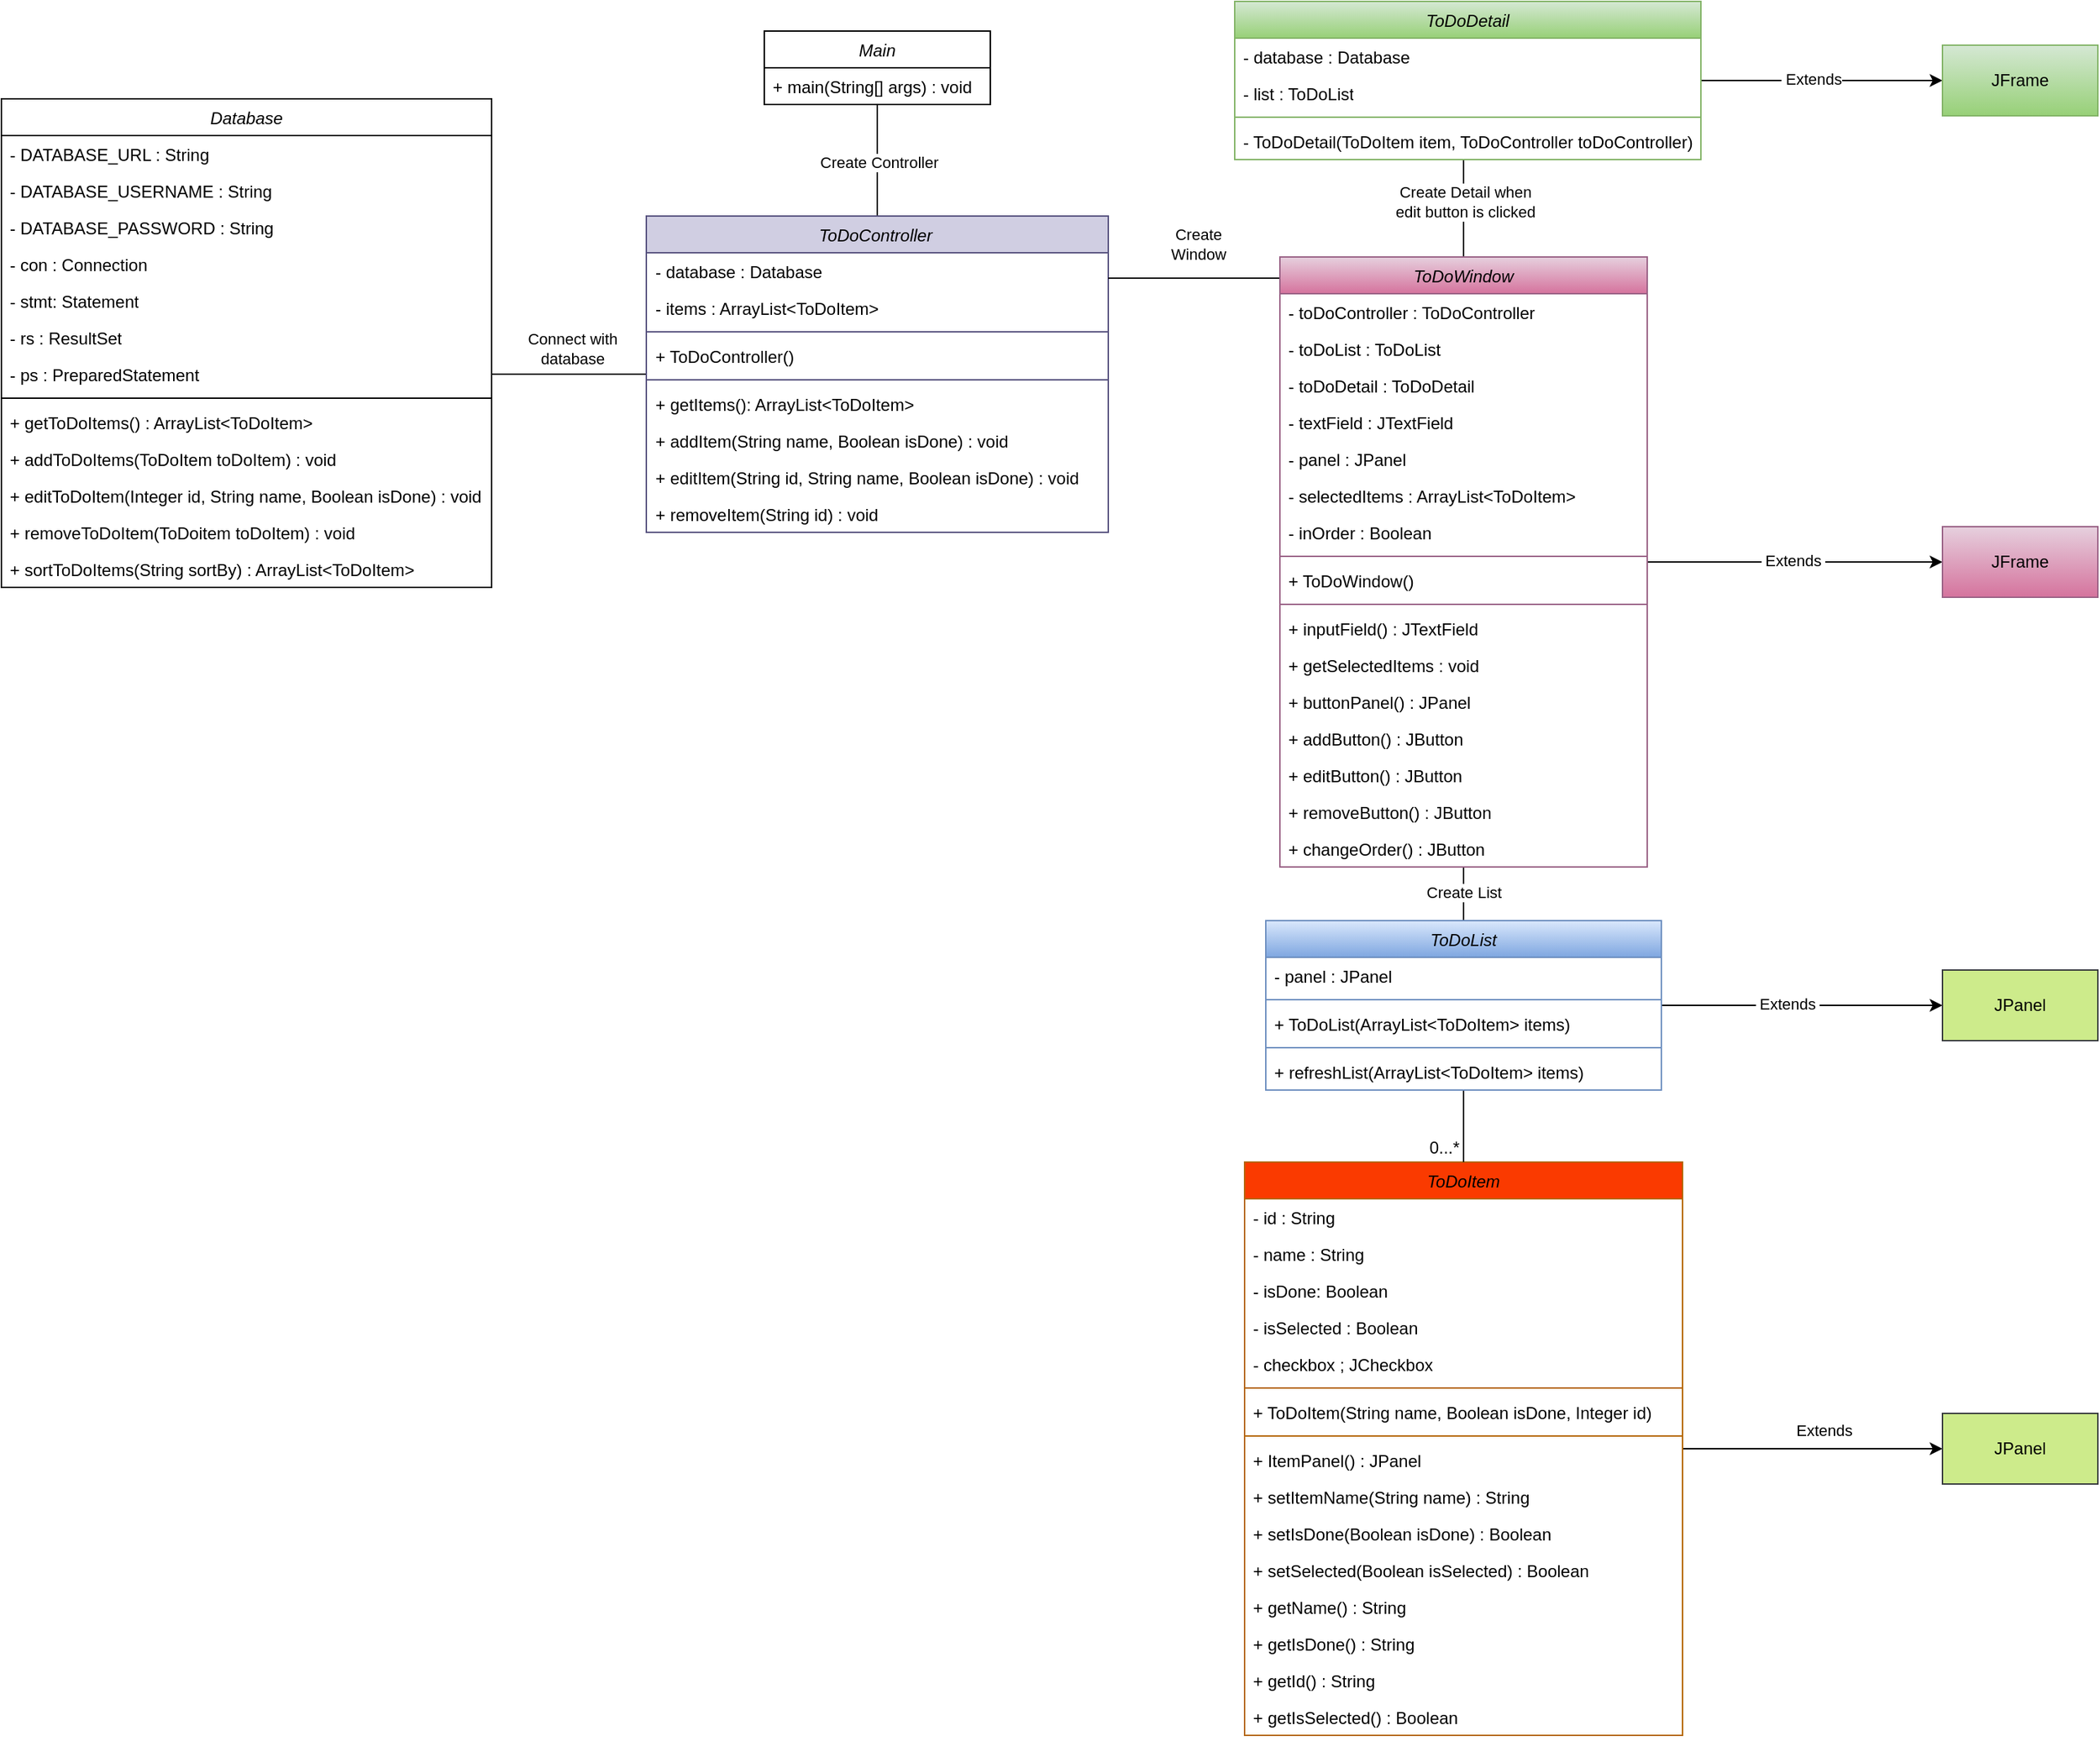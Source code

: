 <mxfile version="22.1.0" type="device">
  <diagram id="C5RBs43oDa-KdzZeNtuy" name="Page-1">
    <mxGraphModel dx="2547" dy="883" grid="0" gridSize="10" guides="1" tooltips="1" connect="1" arrows="1" fold="1" page="1" pageScale="1" pageWidth="827" pageHeight="1169" math="0" shadow="0">
      <root>
        <mxCell id="WIyWlLk6GJQsqaUBKTNV-0" />
        <mxCell id="WIyWlLk6GJQsqaUBKTNV-1" parent="WIyWlLk6GJQsqaUBKTNV-0" />
        <mxCell id="5fqE5YbZ75JVKp_CWdm1-34" style="edgeStyle=orthogonalEdgeStyle;rounded=0;orthogonalLoop=1;jettySize=auto;html=1;entryX=0.5;entryY=0;entryDx=0;entryDy=0;endArrow=none;endFill=0;" parent="WIyWlLk6GJQsqaUBKTNV-1" source="5fqE5YbZ75JVKp_CWdm1-0" target="5fqE5YbZ75JVKp_CWdm1-6" edge="1">
          <mxGeometry relative="1" as="geometry" />
        </mxCell>
        <mxCell id="YKbZHUZuPkttWX-9JCF9-5" value="Create Controller" style="edgeLabel;html=1;align=center;verticalAlign=middle;resizable=0;points=[];" parent="5fqE5YbZ75JVKp_CWdm1-34" vertex="1" connectable="0">
          <mxGeometry x="0.022" y="1" relative="1" as="geometry">
            <mxPoint as="offset" />
          </mxGeometry>
        </mxCell>
        <mxCell id="5fqE5YbZ75JVKp_CWdm1-0" value="&lt;span style=&quot;font-weight: normal;&quot;&gt;&lt;i&gt;Main&lt;/i&gt;&lt;/span&gt;" style="swimlane;fontStyle=1;align=center;verticalAlign=top;childLayout=stackLayout;horizontal=1;startSize=26;horizontalStack=0;resizeParent=1;resizeParentMax=0;resizeLast=0;collapsible=1;marginBottom=0;whiteSpace=wrap;html=1;" parent="WIyWlLk6GJQsqaUBKTNV-1" vertex="1">
          <mxGeometry x="-223" y="26" width="160" height="52" as="geometry" />
        </mxCell>
        <mxCell id="5fqE5YbZ75JVKp_CWdm1-5" value="+ main(String[] args) : void" style="text;strokeColor=none;fillColor=none;align=left;verticalAlign=top;spacingLeft=4;spacingRight=4;overflow=hidden;rotatable=0;points=[[0,0.5],[1,0.5]];portConstraint=eastwest;whiteSpace=wrap;html=1;" parent="5fqE5YbZ75JVKp_CWdm1-0" vertex="1">
          <mxGeometry y="26" width="160" height="26" as="geometry" />
        </mxCell>
        <mxCell id="w45Vwi-eIs067T10ZcWI-48" style="edgeStyle=orthogonalEdgeStyle;rounded=0;orthogonalLoop=1;jettySize=auto;html=1;entryX=1;entryY=0.5;entryDx=0;entryDy=0;endArrow=none;endFill=0;" edge="1" parent="WIyWlLk6GJQsqaUBKTNV-1" source="5fqE5YbZ75JVKp_CWdm1-6" target="w45Vwi-eIs067T10ZcWI-0">
          <mxGeometry relative="1" as="geometry" />
        </mxCell>
        <mxCell id="w45Vwi-eIs067T10ZcWI-49" value="&amp;nbsp;Connect with&amp;nbsp;&lt;br&gt;database" style="edgeLabel;html=1;align=center;verticalAlign=middle;resizable=0;points=[];" vertex="1" connectable="0" parent="w45Vwi-eIs067T10ZcWI-48">
          <mxGeometry x="0.227" y="-1" relative="1" as="geometry">
            <mxPoint x="14" y="-17" as="offset" />
          </mxGeometry>
        </mxCell>
        <mxCell id="5fqE5YbZ75JVKp_CWdm1-6" value="&lt;span style=&quot;font-weight: normal;&quot;&gt;&lt;i&gt;ToDoController&amp;nbsp;&lt;/i&gt;&lt;/span&gt;" style="swimlane;fontStyle=1;align=center;verticalAlign=top;childLayout=stackLayout;horizontal=1;startSize=26;horizontalStack=0;resizeParent=1;resizeParentMax=0;resizeLast=0;collapsible=1;marginBottom=0;whiteSpace=wrap;html=1;swimlaneFillColor=none;fillStyle=auto;fillColor=#d0cee2;strokeColor=#56517e;" parent="WIyWlLk6GJQsqaUBKTNV-1" vertex="1">
          <mxGeometry x="-306.5" y="157" width="327" height="224" as="geometry">
            <mxRectangle x="-80" y="240" width="200" height="30" as="alternateBounds" />
          </mxGeometry>
        </mxCell>
        <mxCell id="VXDTS8KAfgjFbPecjngq-49" value="- database : Database" style="text;strokeColor=none;fillColor=none;align=left;verticalAlign=top;spacingLeft=4;spacingRight=4;overflow=hidden;rotatable=0;points=[[0,0.5],[1,0.5]];portConstraint=eastwest;whiteSpace=wrap;html=1;" parent="5fqE5YbZ75JVKp_CWdm1-6" vertex="1">
          <mxGeometry y="26" width="327" height="26" as="geometry" />
        </mxCell>
        <mxCell id="sn2KJ4SA_1CiMpDm1pX7-0" value="- items : ArrayList&amp;lt;ToDoItem&amp;gt;&amp;nbsp;" style="text;strokeColor=none;fillColor=none;align=left;verticalAlign=top;spacingLeft=4;spacingRight=4;overflow=hidden;rotatable=0;points=[[0,0.5],[1,0.5]];portConstraint=eastwest;whiteSpace=wrap;html=1;" parent="5fqE5YbZ75JVKp_CWdm1-6" vertex="1">
          <mxGeometry y="52" width="327" height="26" as="geometry" />
        </mxCell>
        <mxCell id="VXDTS8KAfgjFbPecjngq-7" value="" style="line;strokeWidth=1;fillColor=none;align=left;verticalAlign=middle;spacingTop=-1;spacingLeft=3;spacingRight=3;rotatable=0;labelPosition=right;points=[];portConstraint=eastwest;strokeColor=inherit;" parent="5fqE5YbZ75JVKp_CWdm1-6" vertex="1">
          <mxGeometry y="78" width="327" height="8" as="geometry" />
        </mxCell>
        <mxCell id="VXDTS8KAfgjFbPecjngq-6" value="+ ToDoController()" style="text;strokeColor=none;fillColor=none;align=left;verticalAlign=top;spacingLeft=4;spacingRight=4;overflow=hidden;rotatable=0;points=[[0,0.5],[1,0.5]];portConstraint=eastwest;whiteSpace=wrap;html=1;" parent="5fqE5YbZ75JVKp_CWdm1-6" vertex="1">
          <mxGeometry y="86" width="327" height="26" as="geometry" />
        </mxCell>
        <mxCell id="YKbZHUZuPkttWX-9JCF9-3" value="" style="line;strokeWidth=1;fillColor=none;align=left;verticalAlign=middle;spacingTop=-1;spacingLeft=3;spacingRight=3;rotatable=0;labelPosition=right;points=[];portConstraint=eastwest;strokeColor=inherit;" parent="5fqE5YbZ75JVKp_CWdm1-6" vertex="1">
          <mxGeometry y="112" width="327" height="8" as="geometry" />
        </mxCell>
        <mxCell id="VXDTS8KAfgjFbPecjngq-11" value="+ getItems(): ArrayList&amp;lt;ToDoItem&amp;gt;" style="text;strokeColor=none;fillColor=none;align=left;verticalAlign=top;spacingLeft=4;spacingRight=4;overflow=hidden;rotatable=0;points=[[0,0.5],[1,0.5]];portConstraint=eastwest;whiteSpace=wrap;html=1;" parent="5fqE5YbZ75JVKp_CWdm1-6" vertex="1">
          <mxGeometry y="120" width="327" height="26" as="geometry" />
        </mxCell>
        <mxCell id="YKbZHUZuPkttWX-9JCF9-2" value="+ addItem(String name, Boolean isDone) : void" style="text;strokeColor=none;fillColor=none;align=left;verticalAlign=top;spacingLeft=4;spacingRight=4;overflow=hidden;rotatable=0;points=[[0,0.5],[1,0.5]];portConstraint=eastwest;whiteSpace=wrap;html=1;" parent="5fqE5YbZ75JVKp_CWdm1-6" vertex="1">
          <mxGeometry y="146" width="327" height="26" as="geometry" />
        </mxCell>
        <mxCell id="VXDTS8KAfgjFbPecjngq-8" value="+ editItem(String id, String name, Boolean isDone) : void" style="text;strokeColor=none;fillColor=none;align=left;verticalAlign=top;spacingLeft=4;spacingRight=4;overflow=hidden;rotatable=0;points=[[0,0.5],[1,0.5]];portConstraint=eastwest;whiteSpace=wrap;html=1;" parent="5fqE5YbZ75JVKp_CWdm1-6" vertex="1">
          <mxGeometry y="172" width="327" height="26" as="geometry" />
        </mxCell>
        <mxCell id="VXDTS8KAfgjFbPecjngq-10" value="+ removeItem(String id) : void" style="text;strokeColor=none;fillColor=none;align=left;verticalAlign=top;spacingLeft=4;spacingRight=4;overflow=hidden;rotatable=0;points=[[0,0.5],[1,0.5]];portConstraint=eastwest;whiteSpace=wrap;html=1;" parent="5fqE5YbZ75JVKp_CWdm1-6" vertex="1">
          <mxGeometry y="198" width="327" height="26" as="geometry" />
        </mxCell>
        <mxCell id="YPuJlvGreqLu9_dEbwyS-29" style="edgeStyle=orthogonalEdgeStyle;rounded=0;orthogonalLoop=1;jettySize=auto;html=1;" parent="WIyWlLk6GJQsqaUBKTNV-1" source="5fqE5YbZ75JVKp_CWdm1-14" target="VXDTS8KAfgjFbPecjngq-23" edge="1">
          <mxGeometry relative="1" as="geometry" />
        </mxCell>
        <mxCell id="YPuJlvGreqLu9_dEbwyS-30" value="&amp;nbsp;Extends&amp;nbsp;" style="edgeLabel;html=1;align=center;verticalAlign=middle;resizable=0;points=[];" parent="YPuJlvGreqLu9_dEbwyS-29" vertex="1" connectable="0">
          <mxGeometry x="0.143" relative="1" as="geometry">
            <mxPoint x="-5" y="-13" as="offset" />
          </mxGeometry>
        </mxCell>
        <mxCell id="5fqE5YbZ75JVKp_CWdm1-14" value="&lt;span style=&quot;font-weight: normal;&quot;&gt;&lt;i&gt;ToDoItem&lt;/i&gt;&lt;/span&gt;" style="swimlane;fontStyle=1;align=center;verticalAlign=top;childLayout=stackLayout;horizontal=1;startSize=26;horizontalStack=0;resizeParent=1;resizeParentMax=0;resizeLast=0;collapsible=1;marginBottom=0;whiteSpace=wrap;html=1;fillColor=#FA3A00;strokeColor=#b46504;" parent="WIyWlLk6GJQsqaUBKTNV-1" vertex="1">
          <mxGeometry x="117" y="827" width="310" height="406" as="geometry" />
        </mxCell>
        <mxCell id="WXL3QWsiNKZZX-hc_rVJ-0" value="- id : String" style="text;strokeColor=none;fillColor=none;align=left;verticalAlign=top;spacingLeft=4;spacingRight=4;overflow=hidden;rotatable=0;points=[[0,0.5],[1,0.5]];portConstraint=eastwest;whiteSpace=wrap;html=1;" parent="5fqE5YbZ75JVKp_CWdm1-14" vertex="1">
          <mxGeometry y="26" width="310" height="26" as="geometry" />
        </mxCell>
        <mxCell id="VXDTS8KAfgjFbPecjngq-38" value="- name : String" style="text;strokeColor=none;fillColor=none;align=left;verticalAlign=top;spacingLeft=4;spacingRight=4;overflow=hidden;rotatable=0;points=[[0,0.5],[1,0.5]];portConstraint=eastwest;whiteSpace=wrap;html=1;" parent="5fqE5YbZ75JVKp_CWdm1-14" vertex="1">
          <mxGeometry y="52" width="310" height="26" as="geometry" />
        </mxCell>
        <mxCell id="5fqE5YbZ75JVKp_CWdm1-18" value="- isDone: Boolean" style="text;strokeColor=none;fillColor=none;align=left;verticalAlign=top;spacingLeft=4;spacingRight=4;overflow=hidden;rotatable=0;points=[[0,0.5],[1,0.5]];portConstraint=eastwest;whiteSpace=wrap;html=1;" parent="5fqE5YbZ75JVKp_CWdm1-14" vertex="1">
          <mxGeometry y="78" width="310" height="26" as="geometry" />
        </mxCell>
        <mxCell id="w45Vwi-eIs067T10ZcWI-41" value="- isSelected : Boolean" style="text;strokeColor=none;fillColor=none;align=left;verticalAlign=top;spacingLeft=4;spacingRight=4;overflow=hidden;rotatable=0;points=[[0,0.5],[1,0.5]];portConstraint=eastwest;whiteSpace=wrap;html=1;" vertex="1" parent="5fqE5YbZ75JVKp_CWdm1-14">
          <mxGeometry y="104" width="310" height="26" as="geometry" />
        </mxCell>
        <mxCell id="w45Vwi-eIs067T10ZcWI-42" value="- checkbox ; JCheckbox" style="text;strokeColor=none;fillColor=none;align=left;verticalAlign=top;spacingLeft=4;spacingRight=4;overflow=hidden;rotatable=0;points=[[0,0.5],[1,0.5]];portConstraint=eastwest;whiteSpace=wrap;html=1;" vertex="1" parent="5fqE5YbZ75JVKp_CWdm1-14">
          <mxGeometry y="130" width="310" height="26" as="geometry" />
        </mxCell>
        <mxCell id="ok7mwBRD0pdlW0gtu_qI-7" value="" style="line;strokeWidth=1;fillColor=none;align=left;verticalAlign=middle;spacingTop=-1;spacingLeft=3;spacingRight=3;rotatable=0;labelPosition=right;points=[];portConstraint=eastwest;strokeColor=inherit;" parent="5fqE5YbZ75JVKp_CWdm1-14" vertex="1">
          <mxGeometry y="156" width="310" height="8" as="geometry" />
        </mxCell>
        <mxCell id="ok7mwBRD0pdlW0gtu_qI-6" value="+ ToDoItem(String name, Boolean isDone, Integer id&lt;span style=&quot;background-color: initial;&quot;&gt;)&lt;/span&gt;" style="text;strokeColor=none;fillColor=none;align=left;verticalAlign=top;spacingLeft=4;spacingRight=4;overflow=hidden;rotatable=0;points=[[0,0.5],[1,0.5]];portConstraint=eastwest;whiteSpace=wrap;html=1;" parent="5fqE5YbZ75JVKp_CWdm1-14" vertex="1">
          <mxGeometry y="164" width="310" height="26" as="geometry" />
        </mxCell>
        <mxCell id="YPuJlvGreqLu9_dEbwyS-28" value="" style="line;strokeWidth=1;fillColor=none;align=left;verticalAlign=middle;spacingTop=-1;spacingLeft=3;spacingRight=3;rotatable=0;labelPosition=right;points=[];portConstraint=eastwest;strokeColor=inherit;" parent="5fqE5YbZ75JVKp_CWdm1-14" vertex="1">
          <mxGeometry y="190" width="310" height="8" as="geometry" />
        </mxCell>
        <mxCell id="w45Vwi-eIs067T10ZcWI-43" value="+ ItemPanel() : JPanel" style="text;strokeColor=none;fillColor=none;align=left;verticalAlign=top;spacingLeft=4;spacingRight=4;overflow=hidden;rotatable=0;points=[[0,0.5],[1,0.5]];portConstraint=eastwest;whiteSpace=wrap;html=1;" vertex="1" parent="5fqE5YbZ75JVKp_CWdm1-14">
          <mxGeometry y="198" width="310" height="26" as="geometry" />
        </mxCell>
        <mxCell id="VXDTS8KAfgjFbPecjngq-48" value="+ setItemName(String name) : String" style="text;strokeColor=none;fillColor=none;align=left;verticalAlign=top;spacingLeft=4;spacingRight=4;overflow=hidden;rotatable=0;points=[[0,0.5],[1,0.5]];portConstraint=eastwest;whiteSpace=wrap;html=1;" parent="5fqE5YbZ75JVKp_CWdm1-14" vertex="1">
          <mxGeometry y="224" width="310" height="26" as="geometry" />
        </mxCell>
        <mxCell id="ok7mwBRD0pdlW0gtu_qI-10" value="+ setIsDone(Boolean isDone) : Boolean" style="text;strokeColor=none;fillColor=none;align=left;verticalAlign=top;spacingLeft=4;spacingRight=4;overflow=hidden;rotatable=0;points=[[0,0.5],[1,0.5]];portConstraint=eastwest;whiteSpace=wrap;html=1;" parent="5fqE5YbZ75JVKp_CWdm1-14" vertex="1">
          <mxGeometry y="250" width="310" height="26" as="geometry" />
        </mxCell>
        <mxCell id="w45Vwi-eIs067T10ZcWI-44" value="+ setSelected(Boolean isSelected) : Boolean" style="text;strokeColor=none;fillColor=none;align=left;verticalAlign=top;spacingLeft=4;spacingRight=4;overflow=hidden;rotatable=0;points=[[0,0.5],[1,0.5]];portConstraint=eastwest;whiteSpace=wrap;html=1;" vertex="1" parent="5fqE5YbZ75JVKp_CWdm1-14">
          <mxGeometry y="276" width="310" height="26" as="geometry" />
        </mxCell>
        <mxCell id="ok7mwBRD0pdlW0gtu_qI-9" value="+ getName() : String" style="text;strokeColor=none;fillColor=none;align=left;verticalAlign=top;spacingLeft=4;spacingRight=4;overflow=hidden;rotatable=0;points=[[0,0.5],[1,0.5]];portConstraint=eastwest;whiteSpace=wrap;html=1;" parent="5fqE5YbZ75JVKp_CWdm1-14" vertex="1">
          <mxGeometry y="302" width="310" height="26" as="geometry" />
        </mxCell>
        <mxCell id="w45Vwi-eIs067T10ZcWI-45" value="+ getIsDone() : String" style="text;strokeColor=none;fillColor=none;align=left;verticalAlign=top;spacingLeft=4;spacingRight=4;overflow=hidden;rotatable=0;points=[[0,0.5],[1,0.5]];portConstraint=eastwest;whiteSpace=wrap;html=1;" vertex="1" parent="5fqE5YbZ75JVKp_CWdm1-14">
          <mxGeometry y="328" width="310" height="26" as="geometry" />
        </mxCell>
        <mxCell id="w45Vwi-eIs067T10ZcWI-46" value="+ getId() : String" style="text;strokeColor=none;fillColor=none;align=left;verticalAlign=top;spacingLeft=4;spacingRight=4;overflow=hidden;rotatable=0;points=[[0,0.5],[1,0.5]];portConstraint=eastwest;whiteSpace=wrap;html=1;" vertex="1" parent="5fqE5YbZ75JVKp_CWdm1-14">
          <mxGeometry y="354" width="310" height="26" as="geometry" />
        </mxCell>
        <mxCell id="ok7mwBRD0pdlW0gtu_qI-8" value="+ getIsSelected() : Boolean" style="text;strokeColor=none;fillColor=none;align=left;verticalAlign=top;spacingLeft=4;spacingRight=4;overflow=hidden;rotatable=0;points=[[0,0.5],[1,0.5]];portConstraint=eastwest;whiteSpace=wrap;html=1;" parent="5fqE5YbZ75JVKp_CWdm1-14" vertex="1">
          <mxGeometry y="380" width="310" height="26" as="geometry" />
        </mxCell>
        <mxCell id="MZkFQkuztekx0cr0IuyE-0" value="&lt;span style=&quot;font-weight: normal;&quot;&gt;&lt;i&gt;Database&lt;/i&gt;&lt;/span&gt;" style="swimlane;fontStyle=1;align=center;verticalAlign=top;childLayout=stackLayout;horizontal=1;startSize=26;horizontalStack=0;resizeParent=1;resizeParentMax=0;resizeLast=0;collapsible=1;marginBottom=0;whiteSpace=wrap;html=1;" parent="WIyWlLk6GJQsqaUBKTNV-1" vertex="1">
          <mxGeometry x="-763" y="74" width="347" height="346" as="geometry">
            <mxRectangle x="-80" y="240" width="200" height="30" as="alternateBounds" />
          </mxGeometry>
        </mxCell>
        <mxCell id="w45Vwi-eIs067T10ZcWI-2" value="- DATABASE_URL : String" style="text;strokeColor=none;fillColor=none;align=left;verticalAlign=top;spacingLeft=4;spacingRight=4;overflow=hidden;rotatable=0;points=[[0,0.5],[1,0.5]];portConstraint=eastwest;whiteSpace=wrap;html=1;" vertex="1" parent="MZkFQkuztekx0cr0IuyE-0">
          <mxGeometry y="26" width="347" height="26" as="geometry" />
        </mxCell>
        <mxCell id="w45Vwi-eIs067T10ZcWI-1" value="- DATABASE_USERNAME : String" style="text;strokeColor=none;fillColor=none;align=left;verticalAlign=top;spacingLeft=4;spacingRight=4;overflow=hidden;rotatable=0;points=[[0,0.5],[1,0.5]];portConstraint=eastwest;whiteSpace=wrap;html=1;" vertex="1" parent="MZkFQkuztekx0cr0IuyE-0">
          <mxGeometry y="52" width="347" height="26" as="geometry" />
        </mxCell>
        <mxCell id="w45Vwi-eIs067T10ZcWI-4" value="- DATABASE_PASSWORD : String" style="text;strokeColor=none;fillColor=none;align=left;verticalAlign=top;spacingLeft=4;spacingRight=4;overflow=hidden;rotatable=0;points=[[0,0.5],[1,0.5]];portConstraint=eastwest;whiteSpace=wrap;html=1;" vertex="1" parent="MZkFQkuztekx0cr0IuyE-0">
          <mxGeometry y="78" width="347" height="26" as="geometry" />
        </mxCell>
        <mxCell id="w45Vwi-eIs067T10ZcWI-5" value="- con : Connection" style="text;strokeColor=none;fillColor=none;align=left;verticalAlign=top;spacingLeft=4;spacingRight=4;overflow=hidden;rotatable=0;points=[[0,0.5],[1,0.5]];portConstraint=eastwest;whiteSpace=wrap;html=1;" vertex="1" parent="MZkFQkuztekx0cr0IuyE-0">
          <mxGeometry y="104" width="347" height="26" as="geometry" />
        </mxCell>
        <mxCell id="w45Vwi-eIs067T10ZcWI-3" value="- stmt: Statement" style="text;strokeColor=none;fillColor=none;align=left;verticalAlign=top;spacingLeft=4;spacingRight=4;overflow=hidden;rotatable=0;points=[[0,0.5],[1,0.5]];portConstraint=eastwest;whiteSpace=wrap;html=1;" vertex="1" parent="MZkFQkuztekx0cr0IuyE-0">
          <mxGeometry y="130" width="347" height="26" as="geometry" />
        </mxCell>
        <mxCell id="w45Vwi-eIs067T10ZcWI-6" value="- rs : ResultSet" style="text;strokeColor=none;fillColor=none;align=left;verticalAlign=top;spacingLeft=4;spacingRight=4;overflow=hidden;rotatable=0;points=[[0,0.5],[1,0.5]];portConstraint=eastwest;whiteSpace=wrap;html=1;" vertex="1" parent="MZkFQkuztekx0cr0IuyE-0">
          <mxGeometry y="156" width="347" height="26" as="geometry" />
        </mxCell>
        <mxCell id="w45Vwi-eIs067T10ZcWI-0" value="- ps : PreparedStatement" style="text;strokeColor=none;fillColor=none;align=left;verticalAlign=top;spacingLeft=4;spacingRight=4;overflow=hidden;rotatable=0;points=[[0,0.5],[1,0.5]];portConstraint=eastwest;whiteSpace=wrap;html=1;" vertex="1" parent="MZkFQkuztekx0cr0IuyE-0">
          <mxGeometry y="182" width="347" height="26" as="geometry" />
        </mxCell>
        <mxCell id="w45Vwi-eIs067T10ZcWI-8" value="" style="line;strokeWidth=1;fillColor=none;align=left;verticalAlign=middle;spacingTop=-1;spacingLeft=3;spacingRight=3;rotatable=0;labelPosition=right;points=[];portConstraint=eastwest;strokeColor=inherit;" vertex="1" parent="MZkFQkuztekx0cr0IuyE-0">
          <mxGeometry y="208" width="347" height="8" as="geometry" />
        </mxCell>
        <mxCell id="w45Vwi-eIs067T10ZcWI-9" value="+&amp;nbsp;getToDoItems() : ArrayList&amp;lt;ToDoItem&amp;gt;" style="text;strokeColor=none;fillColor=none;align=left;verticalAlign=top;spacingLeft=4;spacingRight=4;overflow=hidden;rotatable=0;points=[[0,0.5],[1,0.5]];portConstraint=eastwest;whiteSpace=wrap;html=1;" vertex="1" parent="MZkFQkuztekx0cr0IuyE-0">
          <mxGeometry y="216" width="347" height="26" as="geometry" />
        </mxCell>
        <mxCell id="w45Vwi-eIs067T10ZcWI-11" value="+&amp;nbsp;addToDoItems(ToDoItem toDoItem) : void" style="text;strokeColor=none;fillColor=none;align=left;verticalAlign=top;spacingLeft=4;spacingRight=4;overflow=hidden;rotatable=0;points=[[0,0.5],[1,0.5]];portConstraint=eastwest;whiteSpace=wrap;html=1;" vertex="1" parent="MZkFQkuztekx0cr0IuyE-0">
          <mxGeometry y="242" width="347" height="26" as="geometry" />
        </mxCell>
        <mxCell id="w45Vwi-eIs067T10ZcWI-10" value="+&amp;nbsp;editToDoItem(Integer id, String name, Boolean isDone) : void" style="text;strokeColor=none;fillColor=none;align=left;verticalAlign=top;spacingLeft=4;spacingRight=4;overflow=hidden;rotatable=0;points=[[0,0.5],[1,0.5]];portConstraint=eastwest;whiteSpace=wrap;html=1;" vertex="1" parent="MZkFQkuztekx0cr0IuyE-0">
          <mxGeometry y="268" width="347" height="26" as="geometry" />
        </mxCell>
        <mxCell id="w45Vwi-eIs067T10ZcWI-7" value="+&amp;nbsp;removeToDoItem(ToDoitem toDoItem) : void" style="text;strokeColor=none;fillColor=none;align=left;verticalAlign=top;spacingLeft=4;spacingRight=4;overflow=hidden;rotatable=0;points=[[0,0.5],[1,0.5]];portConstraint=eastwest;whiteSpace=wrap;html=1;" vertex="1" parent="MZkFQkuztekx0cr0IuyE-0">
          <mxGeometry y="294" width="347" height="26" as="geometry" />
        </mxCell>
        <mxCell id="w45Vwi-eIs067T10ZcWI-12" value="+&amp;nbsp;sortToDoItems(String sortBy) : ArrayList&amp;lt;ToDoItem&amp;gt;" style="text;strokeColor=none;fillColor=none;align=left;verticalAlign=top;spacingLeft=4;spacingRight=4;overflow=hidden;rotatable=0;points=[[0,0.5],[1,0.5]];portConstraint=eastwest;whiteSpace=wrap;html=1;" vertex="1" parent="MZkFQkuztekx0cr0IuyE-0">
          <mxGeometry y="320" width="347" height="26" as="geometry" />
        </mxCell>
        <mxCell id="VXDTS8KAfgjFbPecjngq-43" style="edgeStyle=orthogonalEdgeStyle;rounded=0;orthogonalLoop=1;jettySize=auto;html=1;endArrow=none;endFill=0;" parent="WIyWlLk6GJQsqaUBKTNV-1" edge="1">
          <mxGeometry relative="1" as="geometry">
            <mxPoint x="150.5" y="201" as="sourcePoint" />
            <mxPoint x="26.5" y="201" as="targetPoint" />
            <Array as="points">
              <mxPoint x="20.5" y="201" />
            </Array>
          </mxGeometry>
        </mxCell>
        <mxCell id="VXDTS8KAfgjFbPecjngq-53" value="Create&lt;br&gt;Window" style="edgeLabel;html=1;align=center;verticalAlign=middle;resizable=0;points=[];" parent="VXDTS8KAfgjFbPecjngq-43" vertex="1" connectable="0">
          <mxGeometry x="0.377" y="-1" relative="1" as="geometry">
            <mxPoint x="27" y="-23" as="offset" />
          </mxGeometry>
        </mxCell>
        <mxCell id="YPuJlvGreqLu9_dEbwyS-53" style="edgeStyle=orthogonalEdgeStyle;rounded=0;orthogonalLoop=1;jettySize=auto;html=1;" parent="WIyWlLk6GJQsqaUBKTNV-1" source="VXDTS8KAfgjFbPecjngq-0" target="VXDTS8KAfgjFbPecjngq-14" edge="1">
          <mxGeometry relative="1" as="geometry" />
        </mxCell>
        <mxCell id="w45Vwi-eIs067T10ZcWI-51" value="&amp;nbsp;Extends&amp;nbsp;" style="edgeLabel;html=1;align=center;verticalAlign=middle;resizable=0;points=[];" vertex="1" connectable="0" parent="YPuJlvGreqLu9_dEbwyS-53">
          <mxGeometry x="-0.018" y="1" relative="1" as="geometry">
            <mxPoint as="offset" />
          </mxGeometry>
        </mxCell>
        <mxCell id="w45Vwi-eIs067T10ZcWI-29" style="edgeStyle=orthogonalEdgeStyle;rounded=0;orthogonalLoop=1;jettySize=auto;html=1;endArrow=none;endFill=0;" edge="1" parent="WIyWlLk6GJQsqaUBKTNV-1" source="VXDTS8KAfgjFbPecjngq-0" target="YPuJlvGreqLu9_dEbwyS-31">
          <mxGeometry relative="1" as="geometry" />
        </mxCell>
        <mxCell id="w45Vwi-eIs067T10ZcWI-54" value="&amp;nbsp;Create List&amp;nbsp;" style="edgeLabel;html=1;align=center;verticalAlign=middle;resizable=0;points=[];" vertex="1" connectable="0" parent="w45Vwi-eIs067T10ZcWI-29">
          <mxGeometry x="-0.148" y="2" relative="1" as="geometry">
            <mxPoint x="-2" as="offset" />
          </mxGeometry>
        </mxCell>
        <mxCell id="w45Vwi-eIs067T10ZcWI-38" style="edgeStyle=orthogonalEdgeStyle;rounded=0;orthogonalLoop=1;jettySize=auto;html=1;endArrow=none;endFill=0;" edge="1" parent="WIyWlLk6GJQsqaUBKTNV-1" source="VXDTS8KAfgjFbPecjngq-0" target="w45Vwi-eIs067T10ZcWI-37">
          <mxGeometry relative="1" as="geometry">
            <Array as="points">
              <mxPoint x="272" y="141" />
              <mxPoint x="272" y="141" />
            </Array>
          </mxGeometry>
        </mxCell>
        <mxCell id="w45Vwi-eIs067T10ZcWI-50" value="&amp;nbsp;Create Detail when&amp;nbsp;&lt;br&gt;&amp;nbsp;edit button is clicked&amp;nbsp;" style="edgeLabel;html=1;align=center;verticalAlign=middle;resizable=0;points=[];" vertex="1" connectable="0" parent="w45Vwi-eIs067T10ZcWI-38">
          <mxGeometry x="0.136" y="-1" relative="1" as="geometry">
            <mxPoint as="offset" />
          </mxGeometry>
        </mxCell>
        <mxCell id="VXDTS8KAfgjFbPecjngq-0" value="&lt;span style=&quot;font-weight: normal;&quot;&gt;&lt;i&gt;ToDoWindow&lt;/i&gt;&lt;/span&gt;" style="swimlane;fontStyle=1;align=center;verticalAlign=top;childLayout=stackLayout;horizontal=1;startSize=26;horizontalStack=0;resizeParent=1;resizeParentMax=0;resizeLast=0;collapsible=1;marginBottom=0;whiteSpace=wrap;html=1;fillColor=#e6d0de;gradientColor=#d5739d;strokeColor=#996185;" parent="WIyWlLk6GJQsqaUBKTNV-1" vertex="1">
          <mxGeometry x="142" y="186" width="260" height="432" as="geometry">
            <mxRectangle x="-80" y="240" width="200" height="30" as="alternateBounds" />
          </mxGeometry>
        </mxCell>
        <mxCell id="VXDTS8KAfgjFbPecjngq-42" value="- toDoController : ToDoController" style="text;strokeColor=none;fillColor=none;align=left;verticalAlign=top;spacingLeft=4;spacingRight=4;overflow=hidden;rotatable=0;points=[[0,0.5],[1,0.5]];portConstraint=eastwest;whiteSpace=wrap;html=1;" parent="VXDTS8KAfgjFbPecjngq-0" vertex="1">
          <mxGeometry y="26" width="260" height="26" as="geometry" />
        </mxCell>
        <mxCell id="w45Vwi-eIs067T10ZcWI-14" value="- toDoList : ToDoList" style="text;strokeColor=none;fillColor=none;align=left;verticalAlign=top;spacingLeft=4;spacingRight=4;overflow=hidden;rotatable=0;points=[[0,0.5],[1,0.5]];portConstraint=eastwest;whiteSpace=wrap;html=1;" vertex="1" parent="VXDTS8KAfgjFbPecjngq-0">
          <mxGeometry y="52" width="260" height="26" as="geometry" />
        </mxCell>
        <mxCell id="w45Vwi-eIs067T10ZcWI-31" value="- toDoDetail : ToDoDetail" style="text;strokeColor=none;fillColor=none;align=left;verticalAlign=top;spacingLeft=4;spacingRight=4;overflow=hidden;rotatable=0;points=[[0,0.5],[1,0.5]];portConstraint=eastwest;whiteSpace=wrap;html=1;" vertex="1" parent="VXDTS8KAfgjFbPecjngq-0">
          <mxGeometry y="78" width="260" height="26" as="geometry" />
        </mxCell>
        <mxCell id="w45Vwi-eIs067T10ZcWI-16" value="- textField : JTextField" style="text;strokeColor=none;fillColor=none;align=left;verticalAlign=top;spacingLeft=4;spacingRight=4;overflow=hidden;rotatable=0;points=[[0,0.5],[1,0.5]];portConstraint=eastwest;whiteSpace=wrap;html=1;" vertex="1" parent="VXDTS8KAfgjFbPecjngq-0">
          <mxGeometry y="104" width="260" height="26" as="geometry" />
        </mxCell>
        <mxCell id="w45Vwi-eIs067T10ZcWI-17" value="- panel : JPanel" style="text;strokeColor=none;fillColor=none;align=left;verticalAlign=top;spacingLeft=4;spacingRight=4;overflow=hidden;rotatable=0;points=[[0,0.5],[1,0.5]];portConstraint=eastwest;whiteSpace=wrap;html=1;" vertex="1" parent="VXDTS8KAfgjFbPecjngq-0">
          <mxGeometry y="130" width="260" height="26" as="geometry" />
        </mxCell>
        <mxCell id="w45Vwi-eIs067T10ZcWI-15" value="- selectedItems : ArrayList&amp;lt;ToDoItem&amp;gt;" style="text;strokeColor=none;fillColor=none;align=left;verticalAlign=top;spacingLeft=4;spacingRight=4;overflow=hidden;rotatable=0;points=[[0,0.5],[1,0.5]];portConstraint=eastwest;whiteSpace=wrap;html=1;" vertex="1" parent="VXDTS8KAfgjFbPecjngq-0">
          <mxGeometry y="156" width="260" height="26" as="geometry" />
        </mxCell>
        <mxCell id="w45Vwi-eIs067T10ZcWI-13" value="- inOrder : Boolean" style="text;strokeColor=none;fillColor=none;align=left;verticalAlign=top;spacingLeft=4;spacingRight=4;overflow=hidden;rotatable=0;points=[[0,0.5],[1,0.5]];portConstraint=eastwest;whiteSpace=wrap;html=1;" vertex="1" parent="VXDTS8KAfgjFbPecjngq-0">
          <mxGeometry y="182" width="260" height="26" as="geometry" />
        </mxCell>
        <mxCell id="w45Vwi-eIs067T10ZcWI-19" value="" style="line;strokeWidth=1;fillColor=none;align=left;verticalAlign=middle;spacingTop=-1;spacingLeft=3;spacingRight=3;rotatable=0;labelPosition=right;points=[];portConstraint=eastwest;strokeColor=inherit;" vertex="1" parent="VXDTS8KAfgjFbPecjngq-0">
          <mxGeometry y="208" width="260" height="8" as="geometry" />
        </mxCell>
        <mxCell id="w45Vwi-eIs067T10ZcWI-20" value="+ ToDoWindow()" style="text;strokeColor=none;fillColor=none;align=left;verticalAlign=top;spacingLeft=4;spacingRight=4;overflow=hidden;rotatable=0;points=[[0,0.5],[1,0.5]];portConstraint=eastwest;whiteSpace=wrap;html=1;" vertex="1" parent="VXDTS8KAfgjFbPecjngq-0">
          <mxGeometry y="216" width="260" height="26" as="geometry" />
        </mxCell>
        <mxCell id="w45Vwi-eIs067T10ZcWI-21" value="" style="line;strokeWidth=1;fillColor=none;align=left;verticalAlign=middle;spacingTop=-1;spacingLeft=3;spacingRight=3;rotatable=0;labelPosition=right;points=[];portConstraint=eastwest;strokeColor=inherit;" vertex="1" parent="VXDTS8KAfgjFbPecjngq-0">
          <mxGeometry y="242" width="260" height="8" as="geometry" />
        </mxCell>
        <mxCell id="w45Vwi-eIs067T10ZcWI-18" value="+ inputField() : JTextField" style="text;strokeColor=none;fillColor=none;align=left;verticalAlign=top;spacingLeft=4;spacingRight=4;overflow=hidden;rotatable=0;points=[[0,0.5],[1,0.5]];portConstraint=eastwest;whiteSpace=wrap;html=1;" vertex="1" parent="VXDTS8KAfgjFbPecjngq-0">
          <mxGeometry y="250" width="260" height="26" as="geometry" />
        </mxCell>
        <mxCell id="w45Vwi-eIs067T10ZcWI-23" value="+ getSelectedItems : void" style="text;strokeColor=none;fillColor=none;align=left;verticalAlign=top;spacingLeft=4;spacingRight=4;overflow=hidden;rotatable=0;points=[[0,0.5],[1,0.5]];portConstraint=eastwest;whiteSpace=wrap;html=1;" vertex="1" parent="VXDTS8KAfgjFbPecjngq-0">
          <mxGeometry y="276" width="260" height="26" as="geometry" />
        </mxCell>
        <mxCell id="w45Vwi-eIs067T10ZcWI-24" value="+ buttonPanel() : JPanel" style="text;strokeColor=none;fillColor=none;align=left;verticalAlign=top;spacingLeft=4;spacingRight=4;overflow=hidden;rotatable=0;points=[[0,0.5],[1,0.5]];portConstraint=eastwest;whiteSpace=wrap;html=1;" vertex="1" parent="VXDTS8KAfgjFbPecjngq-0">
          <mxGeometry y="302" width="260" height="26" as="geometry" />
        </mxCell>
        <mxCell id="w45Vwi-eIs067T10ZcWI-26" value="+ addButton() : JButton" style="text;strokeColor=none;fillColor=none;align=left;verticalAlign=top;spacingLeft=4;spacingRight=4;overflow=hidden;rotatable=0;points=[[0,0.5],[1,0.5]];portConstraint=eastwest;whiteSpace=wrap;html=1;" vertex="1" parent="VXDTS8KAfgjFbPecjngq-0">
          <mxGeometry y="328" width="260" height="26" as="geometry" />
        </mxCell>
        <mxCell id="w45Vwi-eIs067T10ZcWI-27" value="+ editButton() : JButton" style="text;strokeColor=none;fillColor=none;align=left;verticalAlign=top;spacingLeft=4;spacingRight=4;overflow=hidden;rotatable=0;points=[[0,0.5],[1,0.5]];portConstraint=eastwest;whiteSpace=wrap;html=1;" vertex="1" parent="VXDTS8KAfgjFbPecjngq-0">
          <mxGeometry y="354" width="260" height="26" as="geometry" />
        </mxCell>
        <mxCell id="w45Vwi-eIs067T10ZcWI-25" value="+ removeButton() : JButton" style="text;strokeColor=none;fillColor=none;align=left;verticalAlign=top;spacingLeft=4;spacingRight=4;overflow=hidden;rotatable=0;points=[[0,0.5],[1,0.5]];portConstraint=eastwest;whiteSpace=wrap;html=1;" vertex="1" parent="VXDTS8KAfgjFbPecjngq-0">
          <mxGeometry y="380" width="260" height="26" as="geometry" />
        </mxCell>
        <mxCell id="w45Vwi-eIs067T10ZcWI-22" value="+ changeOrder() : JButton" style="text;strokeColor=none;fillColor=none;align=left;verticalAlign=top;spacingLeft=4;spacingRight=4;overflow=hidden;rotatable=0;points=[[0,0.5],[1,0.5]];portConstraint=eastwest;whiteSpace=wrap;html=1;" vertex="1" parent="VXDTS8KAfgjFbPecjngq-0">
          <mxGeometry y="406" width="260" height="26" as="geometry" />
        </mxCell>
        <mxCell id="VXDTS8KAfgjFbPecjngq-14" value="JFrame" style="html=1;whiteSpace=wrap;fillColor=#e6d0de;gradientColor=#d5739d;strokeColor=#996185;" parent="WIyWlLk6GJQsqaUBKTNV-1" vertex="1">
          <mxGeometry x="611" y="377" width="110" height="50" as="geometry" />
        </mxCell>
        <mxCell id="VXDTS8KAfgjFbPecjngq-23" value="JPanel" style="html=1;whiteSpace=wrap;fillColor=#cdeb8b;strokeColor=#36393d;" parent="WIyWlLk6GJQsqaUBKTNV-1" vertex="1">
          <mxGeometry x="611" y="1005" width="110" height="50" as="geometry" />
        </mxCell>
        <mxCell id="YPuJlvGreqLu9_dEbwyS-43" style="edgeStyle=orthogonalEdgeStyle;rounded=0;orthogonalLoop=1;jettySize=auto;html=1;entryX=0;entryY=0.5;entryDx=0;entryDy=0;" parent="WIyWlLk6GJQsqaUBKTNV-1" source="YPuJlvGreqLu9_dEbwyS-31" target="YPuJlvGreqLu9_dEbwyS-42" edge="1">
          <mxGeometry relative="1" as="geometry">
            <mxPoint x="536" y="841.18" as="targetPoint" />
          </mxGeometry>
        </mxCell>
        <mxCell id="w45Vwi-eIs067T10ZcWI-53" value="&amp;nbsp;Extends&amp;nbsp;" style="edgeLabel;html=1;align=center;verticalAlign=middle;resizable=0;points=[];" vertex="1" connectable="0" parent="YPuJlvGreqLu9_dEbwyS-43">
          <mxGeometry x="-0.11" y="1" relative="1" as="geometry">
            <mxPoint as="offset" />
          </mxGeometry>
        </mxCell>
        <mxCell id="YPuJlvGreqLu9_dEbwyS-51" style="edgeStyle=orthogonalEdgeStyle;rounded=0;orthogonalLoop=1;jettySize=auto;html=1;entryX=0.5;entryY=0;entryDx=0;entryDy=0;endArrow=none;endFill=0;" parent="WIyWlLk6GJQsqaUBKTNV-1" source="YPuJlvGreqLu9_dEbwyS-31" target="5fqE5YbZ75JVKp_CWdm1-14" edge="1">
          <mxGeometry relative="1" as="geometry" />
        </mxCell>
        <mxCell id="YPuJlvGreqLu9_dEbwyS-31" value="&lt;span style=&quot;font-weight: normal;&quot;&gt;&lt;i&gt;ToDoList&lt;/i&gt;&lt;/span&gt;" style="swimlane;fontStyle=1;align=center;verticalAlign=top;childLayout=stackLayout;horizontal=1;startSize=26;horizontalStack=0;resizeParent=1;resizeParentMax=0;resizeLast=0;collapsible=1;marginBottom=0;whiteSpace=wrap;html=1;fillColor=#dae8fc;strokeColor=#6c8ebf;gradientColor=#7ea6e0;" parent="WIyWlLk6GJQsqaUBKTNV-1" vertex="1">
          <mxGeometry x="132" y="656.0" width="280" height="120" as="geometry" />
        </mxCell>
        <mxCell id="YPuJlvGreqLu9_dEbwyS-34" value="- panel : JPanel" style="text;strokeColor=none;fillColor=none;align=left;verticalAlign=top;spacingLeft=4;spacingRight=4;overflow=hidden;rotatable=0;points=[[0,0.5],[1,0.5]];portConstraint=eastwest;whiteSpace=wrap;html=1;" parent="YPuJlvGreqLu9_dEbwyS-31" vertex="1">
          <mxGeometry y="26" width="280" height="26" as="geometry" />
        </mxCell>
        <mxCell id="YPuJlvGreqLu9_dEbwyS-35" value="" style="line;strokeWidth=1;fillColor=none;align=left;verticalAlign=middle;spacingTop=-1;spacingLeft=3;spacingRight=3;rotatable=0;labelPosition=right;points=[];portConstraint=eastwest;strokeColor=inherit;" parent="YPuJlvGreqLu9_dEbwyS-31" vertex="1">
          <mxGeometry y="52" width="280" height="8" as="geometry" />
        </mxCell>
        <mxCell id="YPuJlvGreqLu9_dEbwyS-36" value="+ ToDoList(ArrayList&amp;lt;ToDoItem&amp;gt; items)" style="text;strokeColor=none;fillColor=none;align=left;verticalAlign=top;spacingLeft=4;spacingRight=4;overflow=hidden;rotatable=0;points=[[0,0.5],[1,0.5]];portConstraint=eastwest;whiteSpace=wrap;html=1;" parent="YPuJlvGreqLu9_dEbwyS-31" vertex="1">
          <mxGeometry y="60" width="280" height="26" as="geometry" />
        </mxCell>
        <mxCell id="YPuJlvGreqLu9_dEbwyS-37" value="" style="line;strokeWidth=1;fillColor=none;align=left;verticalAlign=middle;spacingTop=-1;spacingLeft=3;spacingRight=3;rotatable=0;labelPosition=right;points=[];portConstraint=eastwest;strokeColor=inherit;" parent="YPuJlvGreqLu9_dEbwyS-31" vertex="1">
          <mxGeometry y="86" width="280" height="8" as="geometry" />
        </mxCell>
        <mxCell id="YPuJlvGreqLu9_dEbwyS-50" value="+ refreshList(ArrayList&amp;lt;ToDoItem&amp;gt; items)" style="text;strokeColor=none;fillColor=none;align=left;verticalAlign=top;spacingLeft=4;spacingRight=4;overflow=hidden;rotatable=0;points=[[0,0.5],[1,0.5]];portConstraint=eastwest;whiteSpace=wrap;html=1;" parent="YPuJlvGreqLu9_dEbwyS-31" vertex="1">
          <mxGeometry y="94" width="280" height="26" as="geometry" />
        </mxCell>
        <mxCell id="YPuJlvGreqLu9_dEbwyS-42" value="JPanel" style="html=1;whiteSpace=wrap;fillColor=#cdeb8b;strokeColor=#36393d;" parent="WIyWlLk6GJQsqaUBKTNV-1" vertex="1">
          <mxGeometry x="611" y="691.0" width="110" height="50" as="geometry" />
        </mxCell>
        <mxCell id="YPuJlvGreqLu9_dEbwyS-52" value="0...*" style="text;html=1;align=center;verticalAlign=middle;resizable=0;points=[];autosize=1;strokeColor=none;fillColor=none;" parent="WIyWlLk6GJQsqaUBKTNV-1" vertex="1">
          <mxGeometry x="238" y="804" width="39" height="26" as="geometry" />
        </mxCell>
        <mxCell id="w45Vwi-eIs067T10ZcWI-40" style="edgeStyle=orthogonalEdgeStyle;rounded=0;orthogonalLoop=1;jettySize=auto;html=1;" edge="1" parent="WIyWlLk6GJQsqaUBKTNV-1" source="w45Vwi-eIs067T10ZcWI-32" target="w45Vwi-eIs067T10ZcWI-39">
          <mxGeometry relative="1" as="geometry" />
        </mxCell>
        <mxCell id="w45Vwi-eIs067T10ZcWI-52" value="&amp;nbsp;Extends" style="edgeLabel;html=1;align=center;verticalAlign=middle;resizable=0;points=[];" vertex="1" connectable="0" parent="w45Vwi-eIs067T10ZcWI-40">
          <mxGeometry x="-0.092" y="1" relative="1" as="geometry">
            <mxPoint as="offset" />
          </mxGeometry>
        </mxCell>
        <mxCell id="w45Vwi-eIs067T10ZcWI-32" value="&lt;span style=&quot;font-weight: normal;&quot;&gt;&lt;i&gt;ToDoDetail&lt;/i&gt;&lt;/span&gt;" style="swimlane;fontStyle=1;align=center;verticalAlign=top;childLayout=stackLayout;horizontal=1;startSize=26;horizontalStack=0;resizeParent=1;resizeParentMax=0;resizeLast=0;collapsible=1;marginBottom=0;whiteSpace=wrap;html=1;fillColor=#d5e8d4;strokeColor=#82b366;gradientColor=#97d077;" vertex="1" parent="WIyWlLk6GJQsqaUBKTNV-1">
          <mxGeometry x="110" y="5" width="330" height="112" as="geometry" />
        </mxCell>
        <mxCell id="w45Vwi-eIs067T10ZcWI-33" value="- database : Database" style="text;strokeColor=none;fillColor=none;align=left;verticalAlign=top;spacingLeft=4;spacingRight=4;overflow=hidden;rotatable=0;points=[[0,0.5],[1,0.5]];portConstraint=eastwest;whiteSpace=wrap;html=1;" vertex="1" parent="w45Vwi-eIs067T10ZcWI-32">
          <mxGeometry y="26" width="330" height="26" as="geometry" />
        </mxCell>
        <mxCell id="w45Vwi-eIs067T10ZcWI-35" value="- list : ToDoList" style="text;strokeColor=none;fillColor=none;align=left;verticalAlign=top;spacingLeft=4;spacingRight=4;overflow=hidden;rotatable=0;points=[[0,0.5],[1,0.5]];portConstraint=eastwest;whiteSpace=wrap;html=1;" vertex="1" parent="w45Vwi-eIs067T10ZcWI-32">
          <mxGeometry y="52" width="330" height="26" as="geometry" />
        </mxCell>
        <mxCell id="w45Vwi-eIs067T10ZcWI-36" value="" style="line;strokeWidth=1;fillColor=none;align=left;verticalAlign=middle;spacingTop=-1;spacingLeft=3;spacingRight=3;rotatable=0;labelPosition=right;points=[];portConstraint=eastwest;strokeColor=inherit;" vertex="1" parent="w45Vwi-eIs067T10ZcWI-32">
          <mxGeometry y="78" width="330" height="8" as="geometry" />
        </mxCell>
        <mxCell id="w45Vwi-eIs067T10ZcWI-37" value="- ToDoDetail(ToDoItem item, ToDoController toDoController)" style="text;strokeColor=none;fillColor=none;align=left;verticalAlign=top;spacingLeft=4;spacingRight=4;overflow=hidden;rotatable=0;points=[[0,0.5],[1,0.5]];portConstraint=eastwest;whiteSpace=wrap;html=1;" vertex="1" parent="w45Vwi-eIs067T10ZcWI-32">
          <mxGeometry y="86" width="330" height="26" as="geometry" />
        </mxCell>
        <mxCell id="w45Vwi-eIs067T10ZcWI-39" value="JFrame" style="html=1;whiteSpace=wrap;fillColor=#d5e8d4;gradientColor=#97d077;strokeColor=#82b366;" vertex="1" parent="WIyWlLk6GJQsqaUBKTNV-1">
          <mxGeometry x="611" y="36" width="110" height="50" as="geometry" />
        </mxCell>
      </root>
    </mxGraphModel>
  </diagram>
</mxfile>
